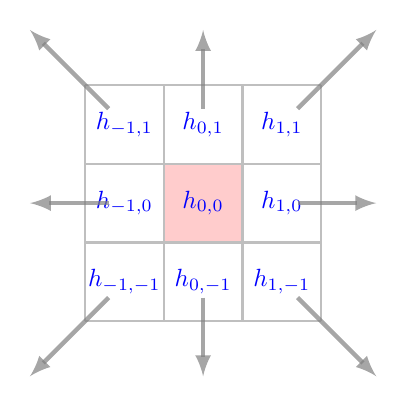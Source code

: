 ﻿\begin{tikzpicture}[scale=1]


\fill[red!20] (1,1) rectangle ++ (1,1);  % arrivée

\draw[gray!50,thick] (0,0) grid ++(3,3);  % grille

\node[blue,scale=0.9] at (0.5,0.5) {$h_{-1,-1}$};
\node[blue,scale=0.9] at (0.5,1.5) {$h_{-1,0}$};
\node[blue,scale=0.9] at (0.5,2.5) {$h_{-1,1}$};

\node[blue,scale=0.9] at (1.5,0.5) {$h_{0,-1}$};
\node[blue,scale=0.9] at (1.5,1.5) {$h_{0,0}$};
\node[blue,scale=0.9] at (1.5,2.5) {$h_{0,1}$};

\node[blue,scale=0.9] at (2.5,0.5) {$h_{1,-1}$};
\node[blue,scale=0.9] at (2.5,1.5) {$h_{1,0}$};
\node[blue,scale=0.9] at (2.5,2.5) {$h_{1,1}$};

\draw[->,>=latex,opacity=0.7,gray, ultra thick] (0.3,0.3)  -- ++ (-1,-1);
\draw[->,>=latex,opacity=0.7,gray, ultra thick] (0.3,1.5)  -- ++ (-1,0);
\draw[->,>=latex,opacity=0.7,gray, ultra thick] (0.3,2.7)  -- ++ (-1,1);

\draw[->,>=latex,opacity=0.7,gray, ultra thick] (1.5,0.3)  -- ++ (0,-1);
\draw[->,>=latex,opacity=0.7,gray, ultra thick] (1.5,2.7)  -- ++ (0,1);

\draw[->,>=latex,opacity=0.7,gray, ultra thick] (2.7,0.3)  -- ++ (1,-1);
\draw[->,>=latex,opacity=0.7,gray, ultra thick] (2.7,1.5)  -- ++ (1,0);
\draw[->,>=latex,opacity=0.7,gray, ultra thick] (2.7,2.7)  -- ++ (1,1);
\end{tikzpicture}
